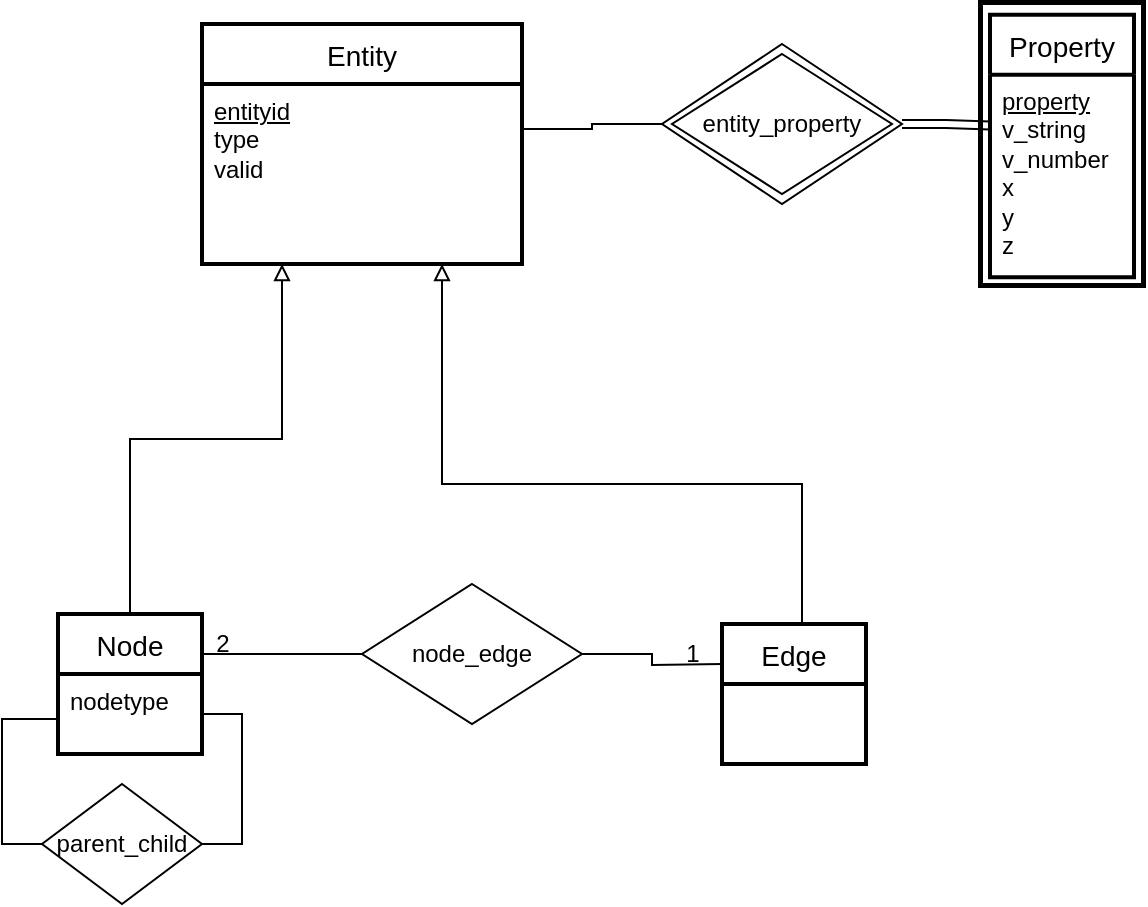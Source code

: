 <mxfile version="20.3.0" type="device"><diagram id="R2lEEEUBdFMjLlhIrx00" name="Page-1"><mxGraphModel dx="1418" dy="834" grid="1" gridSize="10" guides="1" tooltips="1" connect="1" arrows="1" fold="1" page="0" pageScale="1" pageWidth="850" pageHeight="1100" math="0" shadow="0" extFonts="Permanent Marker^https://fonts.googleapis.com/css?family=Permanent+Marker"><root><mxCell id="0"/><mxCell id="1" parent="0"/><mxCell id="OR7-gpiPV6OSeHYerGb1-3" value="Entity" style="swimlane;childLayout=stackLayout;horizontal=1;startSize=30;horizontalStack=0;rounded=0;fontSize=14;fontStyle=0;strokeWidth=2;resizeParent=0;resizeLast=1;shadow=0;dashed=0;align=center;" parent="1" vertex="1"><mxGeometry x="120" y="200" width="160" height="120" as="geometry"/></mxCell><mxCell id="OR7-gpiPV6OSeHYerGb1-4" value="&lt;u&gt;entityid&lt;/u&gt;&lt;br&gt;type&lt;br&gt;valid" style="align=left;strokeColor=none;fillColor=none;spacingLeft=4;fontSize=12;verticalAlign=top;resizable=0;rotatable=0;part=1;html=1;" parent="OR7-gpiPV6OSeHYerGb1-3" vertex="1"><mxGeometry y="30" width="160" height="90" as="geometry"/></mxCell><mxCell id="Bf3vp-FcmAlbA35b1Je7-3" style="edgeStyle=orthogonalEdgeStyle;rounded=0;orthogonalLoop=1;jettySize=auto;html=1;exitX=1;exitY=0.5;exitDx=0;exitDy=0;entryX=1;entryY=0.5;entryDx=0;entryDy=0;endArrow=none;endFill=0;" edge="1" parent="1" source="OR7-gpiPV6OSeHYerGb1-12" target="Bf3vp-FcmAlbA35b1Je7-2"><mxGeometry relative="1" as="geometry"/></mxCell><mxCell id="Bf3vp-FcmAlbA35b1Je7-4" style="edgeStyle=orthogonalEdgeStyle;rounded=0;orthogonalLoop=1;jettySize=auto;html=1;exitX=0;exitY=0.5;exitDx=0;exitDy=0;entryX=0;entryY=0.75;entryDx=0;entryDy=0;endArrow=none;endFill=0;" edge="1" parent="1" source="OR7-gpiPV6OSeHYerGb1-12" target="Bf3vp-FcmAlbA35b1Je7-1"><mxGeometry relative="1" as="geometry"/></mxCell><mxCell id="OR7-gpiPV6OSeHYerGb1-12" value="parent_child" style="rhombus;whiteSpace=wrap;html=1;strokeColor=default;strokeWidth=1;" parent="1" vertex="1"><mxGeometry x="40" y="580" width="80" height="60" as="geometry"/></mxCell><mxCell id="mi2BEaHSEiBQPQAwjlSd-4" value="" style="group;strokeWidth=4;strokeColor=default;" parent="1" vertex="1" connectable="0"><mxGeometry x="510" y="190" width="80" height="140" as="geometry"/></mxCell><mxCell id="mi2BEaHSEiBQPQAwjlSd-5" value="" style="rounded=0;whiteSpace=wrap;html=1;" parent="mi2BEaHSEiBQPQAwjlSd-4" vertex="1"><mxGeometry width="80" height="140" as="geometry"/></mxCell><mxCell id="mi2BEaHSEiBQPQAwjlSd-6" value="Property" style="swimlane;childLayout=stackLayout;horizontal=1;startSize=30;horizontalStack=0;rounded=0;fontSize=14;fontStyle=0;strokeWidth=2;resizeParent=0;resizeLast=1;shadow=0;dashed=0;align=center;" parent="mi2BEaHSEiBQPQAwjlSd-4" vertex="1"><mxGeometry x="4" y="5.385" width="72" height="131.25" as="geometry"/></mxCell><mxCell id="mi2BEaHSEiBQPQAwjlSd-7" value="&lt;u&gt;property&lt;br&gt;&lt;/u&gt;v_string&lt;br&gt;v_number&lt;br&gt;x&lt;br&gt;y&lt;br&gt;z" style="align=left;strokeColor=none;fillColor=none;spacingLeft=4;fontSize=12;verticalAlign=top;resizable=0;rotatable=0;part=1;html=1;" parent="mi2BEaHSEiBQPQAwjlSd-6" vertex="1"><mxGeometry y="30" width="72" height="101.25" as="geometry"/></mxCell><mxCell id="mi2BEaHSEiBQPQAwjlSd-9" value="" style="group" parent="1" vertex="1" connectable="0"><mxGeometry x="350" y="210" width="120" height="80" as="geometry"/></mxCell><mxCell id="mi2BEaHSEiBQPQAwjlSd-10" value="" style="rhombus;whiteSpace=wrap;html=1;strokeColor=default;strokeWidth=1;" parent="mi2BEaHSEiBQPQAwjlSd-9" vertex="1"><mxGeometry width="120" height="80" as="geometry"/></mxCell><mxCell id="mi2BEaHSEiBQPQAwjlSd-11" value="entity_property" style="rhombus;whiteSpace=wrap;html=1;strokeColor=default;strokeWidth=1;" parent="mi2BEaHSEiBQPQAwjlSd-9" vertex="1"><mxGeometry x="5" y="5" width="110" height="70" as="geometry"/></mxCell><mxCell id="mi2BEaHSEiBQPQAwjlSd-13" style="edgeStyle=orthogonalEdgeStyle;rounded=0;orthogonalLoop=1;jettySize=auto;html=1;exitX=1;exitY=0.25;exitDx=0;exitDy=0;entryX=0;entryY=0.5;entryDx=0;entryDy=0;endArrow=none;endFill=0;" parent="1" source="OR7-gpiPV6OSeHYerGb1-4" target="mi2BEaHSEiBQPQAwjlSd-10" edge="1"><mxGeometry relative="1" as="geometry"/></mxCell><mxCell id="mi2BEaHSEiBQPQAwjlSd-14" style="edgeStyle=orthogonalEdgeStyle;rounded=0;orthogonalLoop=1;jettySize=auto;html=1;exitX=1;exitY=0.5;exitDx=0;exitDy=0;entryX=0;entryY=0.25;entryDx=0;entryDy=0;endArrow=none;endFill=0;shape=link;" parent="1" source="mi2BEaHSEiBQPQAwjlSd-10" target="mi2BEaHSEiBQPQAwjlSd-7" edge="1"><mxGeometry relative="1" as="geometry"/></mxCell><mxCell id="WD_SEcHIlIn2zjHo4hlk-4" style="edgeStyle=orthogonalEdgeStyle;rounded=0;orthogonalLoop=1;jettySize=auto;html=1;exitX=0;exitY=0.5;exitDx=0;exitDy=0;endArrow=none;endFill=0;" parent="1" source="WD_SEcHIlIn2zjHo4hlk-2" edge="1"><mxGeometry relative="1" as="geometry"><mxPoint x="120" y="515" as="targetPoint"/></mxGeometry></mxCell><mxCell id="WD_SEcHIlIn2zjHo4hlk-37" style="edgeStyle=orthogonalEdgeStyle;rounded=0;orthogonalLoop=1;jettySize=auto;html=1;exitX=1;exitY=0.5;exitDx=0;exitDy=0;entryX=0;entryY=0.25;entryDx=0;entryDy=0;endArrow=none;endFill=0;" parent="1" source="WD_SEcHIlIn2zjHo4hlk-2" edge="1"><mxGeometry relative="1" as="geometry"><mxPoint x="380" y="520" as="targetPoint"/></mxGeometry></mxCell><mxCell id="WD_SEcHIlIn2zjHo4hlk-2" value="node_edge" style="rhombus;whiteSpace=wrap;html=1;strokeColor=default;strokeWidth=1;" parent="1" vertex="1"><mxGeometry x="200" y="480" width="110" height="70" as="geometry"/></mxCell><mxCell id="WD_SEcHIlIn2zjHo4hlk-5" value="2" style="text;html=1;align=center;verticalAlign=middle;resizable=0;points=[];autosize=1;strokeColor=none;fillColor=none;" parent="1" vertex="1"><mxGeometry x="115" y="495" width="30" height="30" as="geometry"/></mxCell><mxCell id="WD_SEcHIlIn2zjHo4hlk-38" value="1" style="text;html=1;align=center;verticalAlign=middle;resizable=0;points=[];autosize=1;strokeColor=none;fillColor=none;" parent="1" vertex="1"><mxGeometry x="350" y="500" width="30" height="30" as="geometry"/></mxCell><mxCell id="ekSW2rycC1Nr5XO_Wtr5-1" style="edgeStyle=orthogonalEdgeStyle;rounded=0;orthogonalLoop=1;jettySize=auto;html=1;exitX=0.5;exitY=0;exitDx=0;exitDy=0;entryX=0.25;entryY=1;entryDx=0;entryDy=0;endArrow=block;endFill=0;" parent="1" source="Bf3vp-FcmAlbA35b1Je7-1" target="OR7-gpiPV6OSeHYerGb1-4" edge="1"><mxGeometry relative="1" as="geometry"><mxPoint x="80" y="490" as="sourcePoint"/></mxGeometry></mxCell><mxCell id="ekSW2rycC1Nr5XO_Wtr5-2" style="edgeStyle=orthogonalEdgeStyle;rounded=0;orthogonalLoop=1;jettySize=auto;html=1;exitX=0.5;exitY=0;exitDx=0;exitDy=0;entryX=0.75;entryY=1;entryDx=0;entryDy=0;endArrow=block;endFill=0;" parent="1" target="OR7-gpiPV6OSeHYerGb1-4" edge="1"><mxGeometry relative="1" as="geometry"><mxPoint x="420" y="500" as="sourcePoint"/><Array as="points"><mxPoint x="420" y="430"/><mxPoint x="240" y="430"/></Array></mxGeometry></mxCell><mxCell id="Bf3vp-FcmAlbA35b1Je7-1" value="Node" style="swimlane;childLayout=stackLayout;horizontal=1;startSize=30;horizontalStack=0;rounded=0;fontSize=14;fontStyle=0;strokeWidth=2;resizeParent=0;resizeLast=1;shadow=0;dashed=0;align=center;" vertex="1" parent="1"><mxGeometry x="48" y="495" width="72" height="70" as="geometry"/></mxCell><mxCell id="Bf3vp-FcmAlbA35b1Je7-2" value="nodetype&lt;br&gt;" style="align=left;strokeColor=none;fillColor=none;spacingLeft=4;fontSize=12;verticalAlign=top;resizable=0;rotatable=0;part=1;html=1;" vertex="1" parent="Bf3vp-FcmAlbA35b1Je7-1"><mxGeometry y="30" width="72" height="40" as="geometry"/></mxCell><mxCell id="Bf3vp-FcmAlbA35b1Je7-8" value="Edge" style="swimlane;childLayout=stackLayout;horizontal=1;startSize=30;horizontalStack=0;rounded=0;fontSize=14;fontStyle=0;strokeWidth=2;resizeParent=0;resizeLast=1;shadow=0;dashed=0;align=center;" vertex="1" parent="1"><mxGeometry x="380" y="500" width="72" height="70" as="geometry"/></mxCell></root></mxGraphModel></diagram></mxfile>